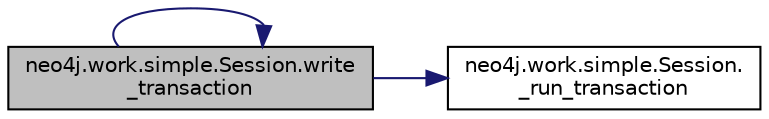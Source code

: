 digraph "neo4j.work.simple.Session.write_transaction"
{
 // LATEX_PDF_SIZE
  edge [fontname="Helvetica",fontsize="10",labelfontname="Helvetica",labelfontsize="10"];
  node [fontname="Helvetica",fontsize="10",shape=record];
  rankdir="LR";
  Node1 [label="neo4j.work.simple.Session.write\l_transaction",height=0.2,width=0.4,color="black", fillcolor="grey75", style="filled", fontcolor="black",tooltip=" "];
  Node1 -> Node2 [color="midnightblue",fontsize="10",style="solid",fontname="Helvetica"];
  Node2 [label="neo4j.work.simple.Session.\l_run_transaction",height=0.2,width=0.4,color="black", fillcolor="white", style="filled",URL="$d9/d69/classneo4j_1_1work_1_1simple_1_1_session.html#a21065507f0cf1dacff826a656a1be751",tooltip=" "];
  Node1 -> Node1 [color="midnightblue",fontsize="10",style="solid",fontname="Helvetica"];
}
